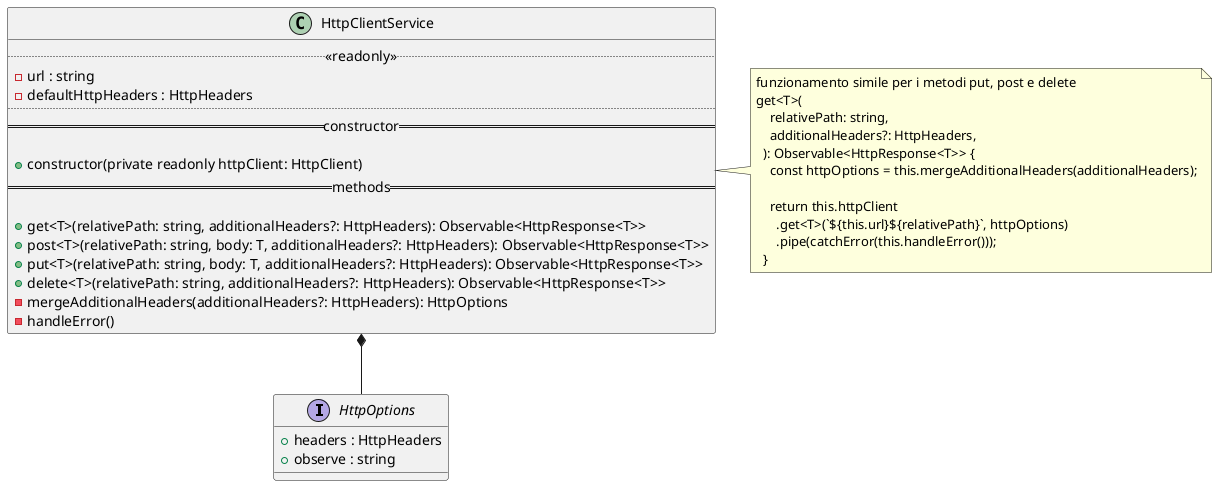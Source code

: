 @startuml HttpClientService
interface HttpOptions  {
  + headers : HttpHeaders
  + observe : string
}
 class HttpClientService {
   ..<<readonly>>..
  - url : string
  - defaultHttpHeaders : HttpHeaders
  ....
  == constructor ==

  + constructor(private readonly httpClient: HttpClient)
  == methods ==

  + get<T>(relativePath: string, additionalHeaders?: HttpHeaders): Observable<HttpResponse<T>>
  + post<T>(relativePath: string, body: T, additionalHeaders?: HttpHeaders): Observable<HttpResponse<T>>
  + put<T>(relativePath: string, body: T, additionalHeaders?: HttpHeaders): Observable<HttpResponse<T>>
  + delete<T>(relativePath: string, additionalHeaders?: HttpHeaders): Observable<HttpResponse<T>>
  - mergeAdditionalHeaders(additionalHeaders?: HttpHeaders): HttpOptions
  - handleError()
 }

note right of HttpClientService
funzionamento simile per i metodi put, post e delete
get<T>(
    relativePath: string,
    additionalHeaders?: HttpHeaders,
  ): Observable<HttpResponse<T>> {
    const httpOptions = this.mergeAdditionalHeaders(additionalHeaders);

    return this.httpClient
      .get<T>(`${this.url}${relativePath}`, httpOptions)
      .pipe(catchError(this.handleError()));
  }
end note

HttpClientService *-- HttpOptions
@enduml
